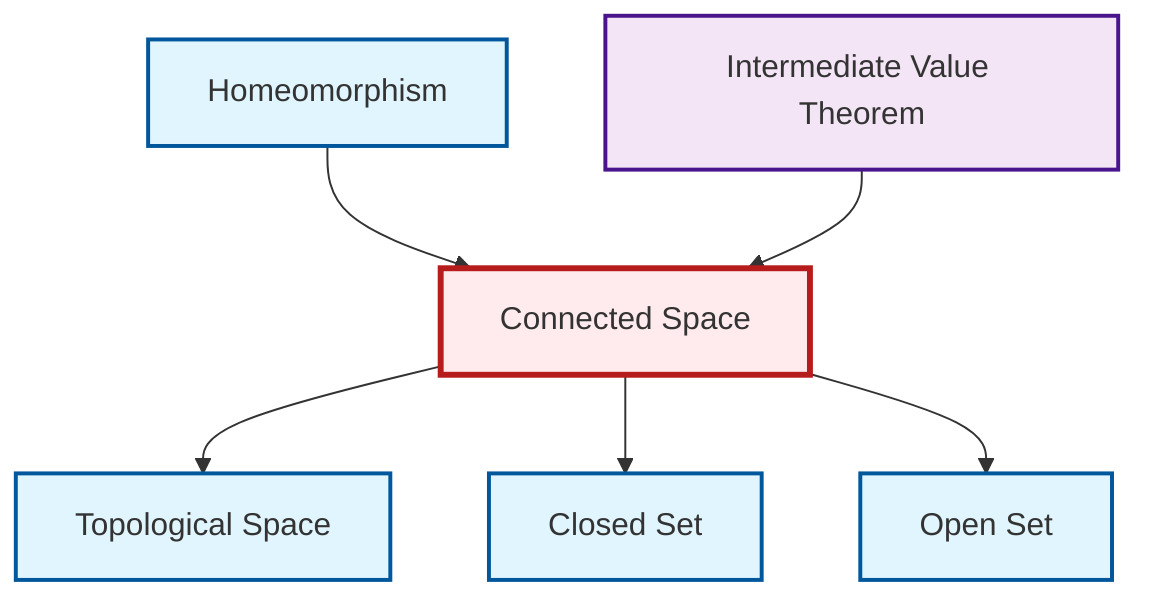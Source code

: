 graph TD
    classDef definition fill:#e1f5fe,stroke:#01579b,stroke-width:2px
    classDef theorem fill:#f3e5f5,stroke:#4a148c,stroke-width:2px
    classDef axiom fill:#fff3e0,stroke:#e65100,stroke-width:2px
    classDef example fill:#e8f5e9,stroke:#1b5e20,stroke-width:2px
    classDef current fill:#ffebee,stroke:#b71c1c,stroke-width:3px
    def-homeomorphism["Homeomorphism"]:::definition
    def-open-set["Open Set"]:::definition
    def-closed-set["Closed Set"]:::definition
    thm-intermediate-value["Intermediate Value Theorem"]:::theorem
    def-topological-space["Topological Space"]:::definition
    def-connected["Connected Space"]:::definition
    def-homeomorphism --> def-connected
    def-connected --> def-topological-space
    def-connected --> def-closed-set
    def-connected --> def-open-set
    thm-intermediate-value --> def-connected
    class def-connected current